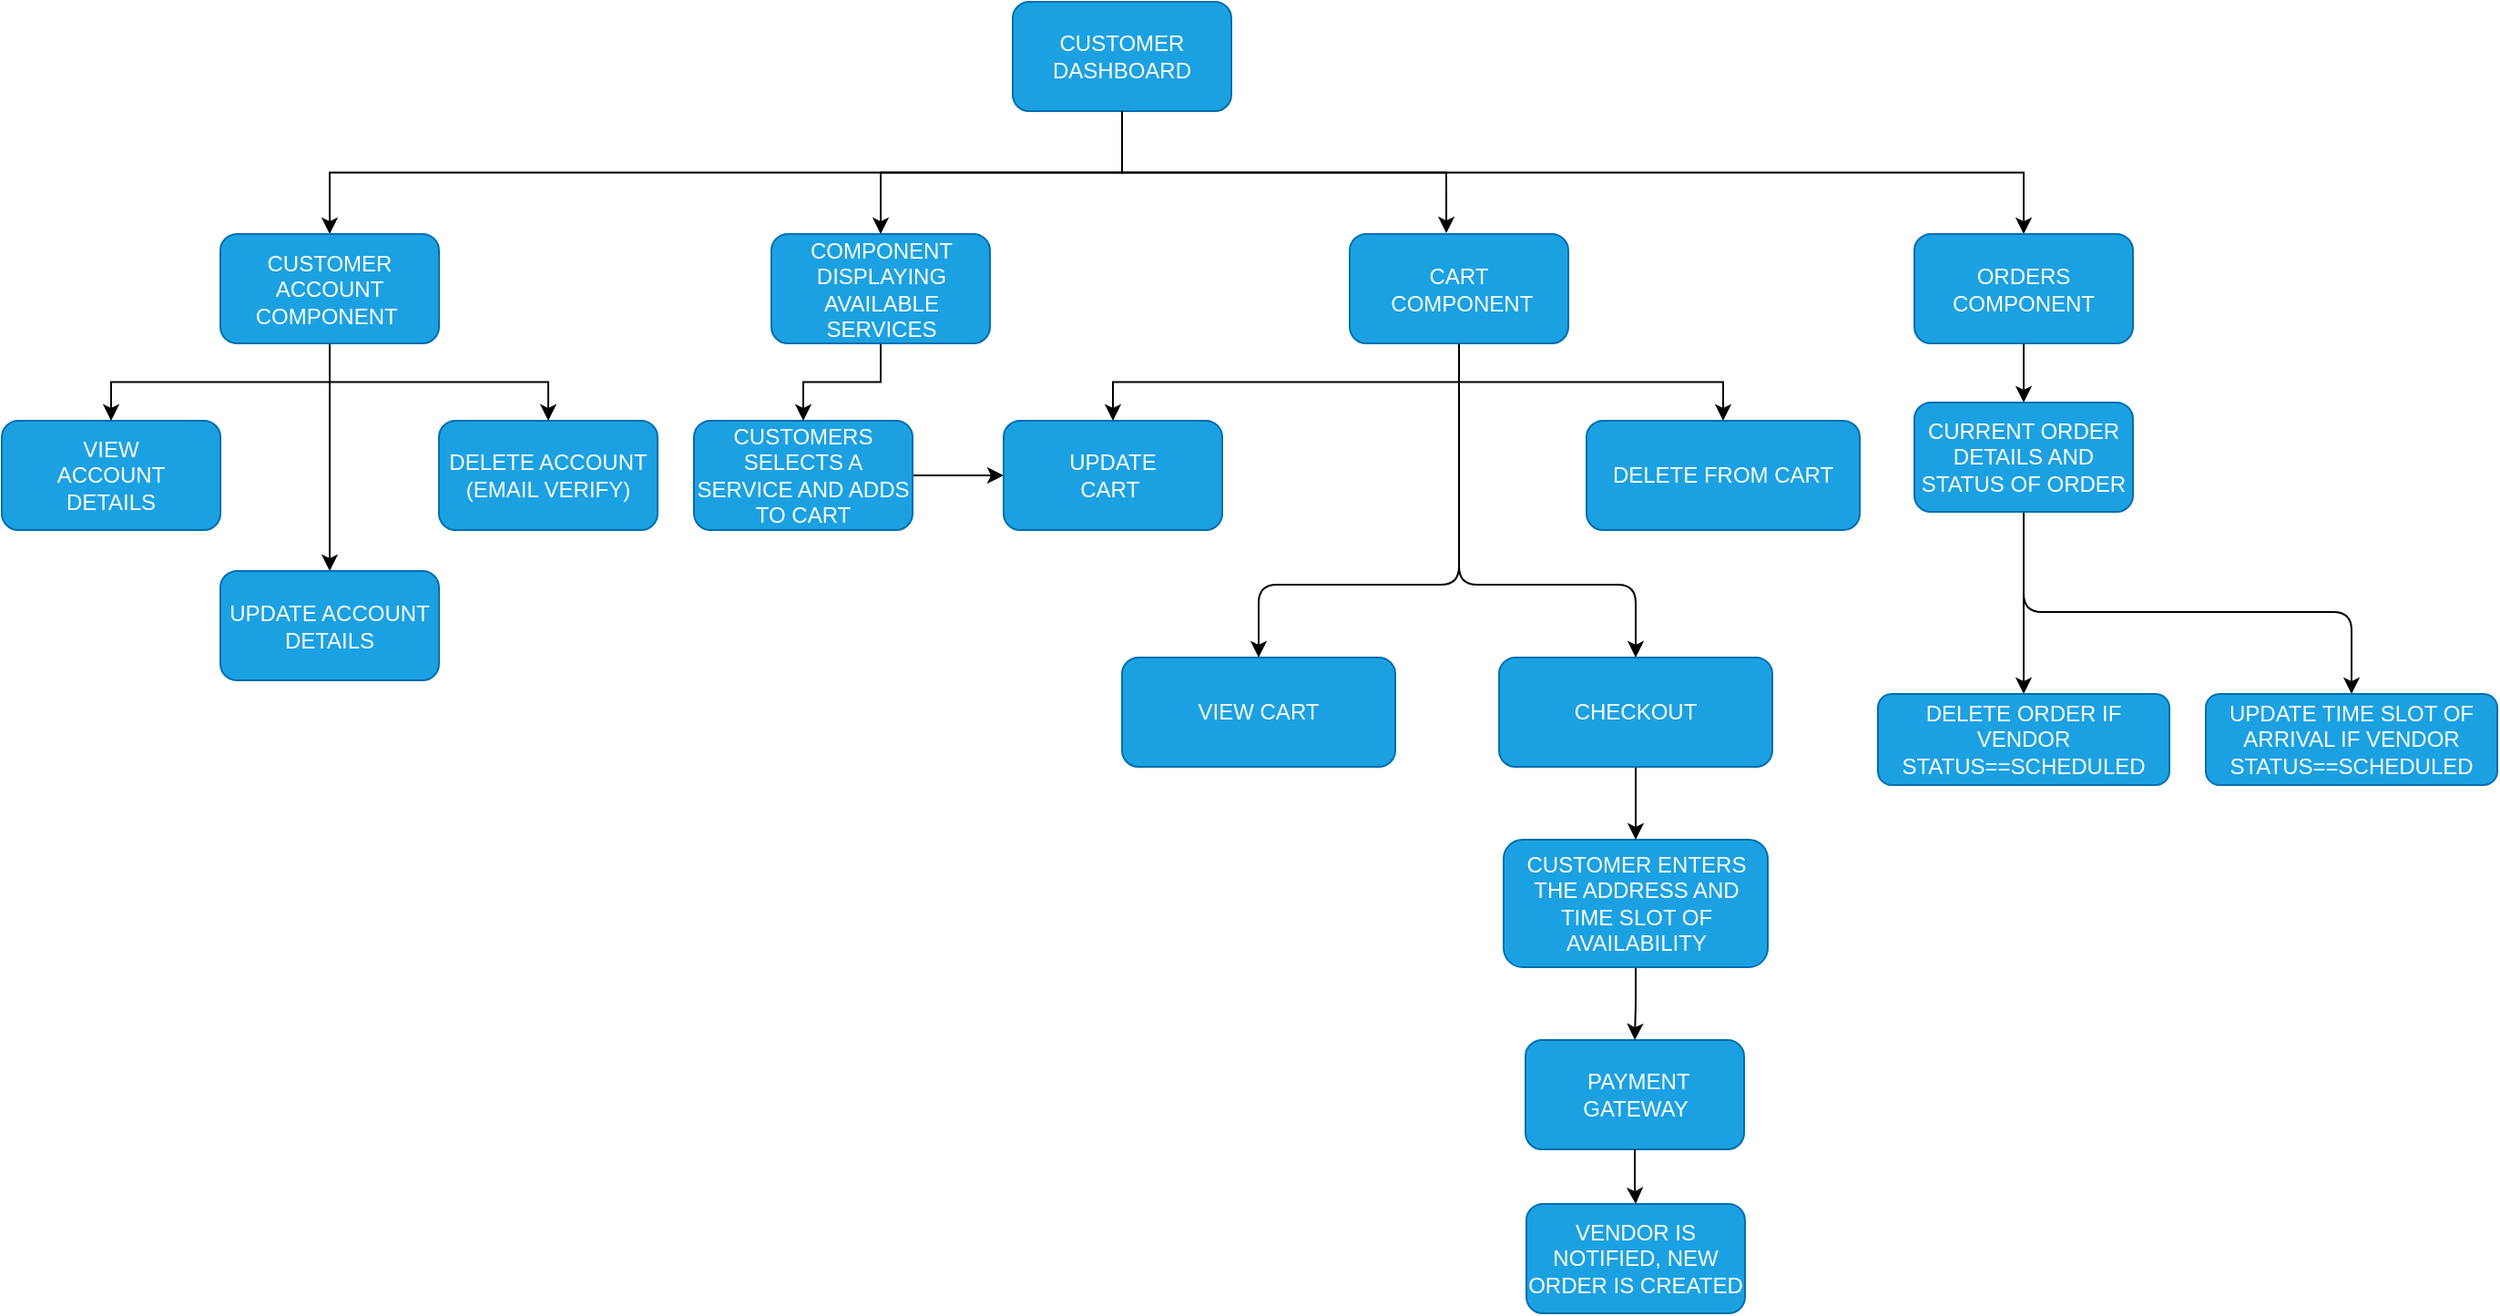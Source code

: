 <mxfile>
    <diagram id="9wjAGID1pJ99lqujeDNS" name="Page-1">
        <mxGraphModel dx="1510" dy="545" grid="1" gridSize="10" guides="1" tooltips="1" connect="1" arrows="1" fold="1" page="1" pageScale="1" pageWidth="850" pageHeight="1100" math="0" shadow="0">
            <root>
                <mxCell id="0"/>
                <mxCell id="1" parent="0"/>
                <mxCell id="6" style="edgeStyle=orthogonalEdgeStyle;rounded=0;orthogonalLoop=1;jettySize=auto;html=1;exitX=0.5;exitY=1;exitDx=0;exitDy=0;" edge="1" parent="1" source="7" target="16">
                    <mxGeometry relative="1" as="geometry"/>
                </mxCell>
                <mxCell id="7" value="CUSTOMER DASHBOARD" style="whiteSpace=wrap;html=1;fillColor=#1ba1e2;strokeColor=#006EAF;fontColor=#ffffff;rounded=1;" vertex="1" parent="1">
                    <mxGeometry x="365" y="40" width="120" height="60" as="geometry"/>
                </mxCell>
                <mxCell id="8" style="edgeStyle=orthogonalEdgeStyle;rounded=0;orthogonalLoop=1;jettySize=auto;html=1;exitX=0.5;exitY=1;exitDx=0;exitDy=0;entryX=0.442;entryY=-0.008;entryDx=0;entryDy=0;entryPerimeter=0;" edge="1" parent="1" source="7" target="32">
                    <mxGeometry relative="1" as="geometry"/>
                </mxCell>
                <mxCell id="9" style="edgeStyle=orthogonalEdgeStyle;rounded=0;orthogonalLoop=1;jettySize=auto;html=1;exitX=0.5;exitY=1;exitDx=0;exitDy=0;entryX=0.5;entryY=0;entryDx=0;entryDy=0;" edge="1" parent="1" source="7" target="18">
                    <mxGeometry relative="1" as="geometry"/>
                </mxCell>
                <mxCell id="11" style="edgeStyle=orthogonalEdgeStyle;rounded=0;orthogonalLoop=1;jettySize=auto;html=1;exitX=1;exitY=0.5;exitDx=0;exitDy=0;entryX=0;entryY=0.5;entryDx=0;entryDy=0;" edge="1" parent="1" source="12" target="36">
                    <mxGeometry relative="1" as="geometry"/>
                </mxCell>
                <mxCell id="12" value="CUSTOMERS SELECTS A SERVICE AND ADDS TO CART" style="whiteSpace=wrap;html=1;fillColor=#1ba1e2;strokeColor=#006EAF;fontColor=#ffffff;rounded=1;" vertex="1" parent="1">
                    <mxGeometry x="190" y="270" width="120" height="60" as="geometry"/>
                </mxCell>
                <mxCell id="13" style="edgeStyle=orthogonalEdgeStyle;rounded=0;orthogonalLoop=1;jettySize=auto;html=1;exitX=0.5;exitY=1;exitDx=0;exitDy=0;entryX=0.5;entryY=0;entryDx=0;entryDy=0;" edge="1" parent="1" source="16" target="26">
                    <mxGeometry relative="1" as="geometry"/>
                </mxCell>
                <mxCell id="14" style="edgeStyle=orthogonalEdgeStyle;rounded=0;orthogonalLoop=1;jettySize=auto;html=1;exitX=0.5;exitY=1;exitDx=0;exitDy=0;entryX=0.5;entryY=0;entryDx=0;entryDy=0;" edge="1" parent="1" source="16" target="27">
                    <mxGeometry relative="1" as="geometry"/>
                </mxCell>
                <mxCell id="15" style="edgeStyle=orthogonalEdgeStyle;rounded=0;orthogonalLoop=1;jettySize=auto;html=1;exitX=0.5;exitY=1;exitDx=0;exitDy=0;entryX=0.5;entryY=0;entryDx=0;entryDy=0;" edge="1" parent="1" source="16" target="40">
                    <mxGeometry relative="1" as="geometry"/>
                </mxCell>
                <mxCell id="16" value="CUSTOMER&lt;br&gt;ACCOUNT&lt;br&gt;COMPONENT&amp;nbsp;" style="whiteSpace=wrap;html=1;fillColor=#1ba1e2;strokeColor=#006EAF;fontColor=#ffffff;rounded=1;" vertex="1" parent="1">
                    <mxGeometry x="-70" y="167.5" width="120" height="60" as="geometry"/>
                </mxCell>
                <mxCell id="17" style="edgeStyle=orthogonalEdgeStyle;rounded=0;orthogonalLoop=1;jettySize=auto;html=1;exitX=0.5;exitY=1;exitDx=0;exitDy=0;entryX=0.5;entryY=0;entryDx=0;entryDy=0;" edge="1" parent="1" source="18" target="22">
                    <mxGeometry relative="1" as="geometry"/>
                </mxCell>
                <mxCell id="18" value="ORDERS&lt;br&gt;COMPONENT" style="whiteSpace=wrap;html=1;fillColor=#1ba1e2;strokeColor=#006EAF;fontColor=#ffffff;rounded=1;" vertex="1" parent="1">
                    <mxGeometry x="860" y="167.5" width="120" height="60" as="geometry"/>
                </mxCell>
                <mxCell id="21" value="" style="edgeStyle=orthogonalEdgeStyle;rounded=0;orthogonalLoop=1;jettySize=auto;html=1;" edge="1" parent="1" source="22" target="39">
                    <mxGeometry relative="1" as="geometry"/>
                </mxCell>
                <mxCell id="42" style="edgeStyle=none;html=1;exitX=0.5;exitY=1;exitDx=0;exitDy=0;entryX=0.5;entryY=0;entryDx=0;entryDy=0;" edge="1" parent="1" source="22" target="41">
                    <mxGeometry relative="1" as="geometry">
                        <Array as="points">
                            <mxPoint x="920" y="375"/>
                            <mxPoint x="1100" y="375"/>
                        </Array>
                    </mxGeometry>
                </mxCell>
                <mxCell id="22" value="CURRENT ORDER DETAILS AND STATUS OF ORDER" style="whiteSpace=wrap;html=1;fillColor=#1ba1e2;strokeColor=#006EAF;fontColor=#ffffff;rounded=1;" vertex="1" parent="1">
                    <mxGeometry x="860" y="260" width="120" height="60" as="geometry"/>
                </mxCell>
                <mxCell id="26" value="VIEW &lt;br&gt;ACCOUNT &lt;br&gt;DETAILS" style="whiteSpace=wrap;html=1;fillColor=#1ba1e2;strokeColor=#006EAF;fontColor=#ffffff;rounded=1;" vertex="1" parent="1">
                    <mxGeometry x="-190" y="270" width="120" height="60" as="geometry"/>
                </mxCell>
                <mxCell id="27" value="UPDATE ACCOUNT DETAILS" style="whiteSpace=wrap;html=1;fillColor=#1ba1e2;strokeColor=#006EAF;fontColor=#ffffff;rounded=1;" vertex="1" parent="1">
                    <mxGeometry x="-70" y="352.5" width="120" height="60" as="geometry"/>
                </mxCell>
                <mxCell id="28" style="edgeStyle=orthogonalEdgeStyle;rounded=0;orthogonalLoop=1;jettySize=auto;html=1;exitX=0.5;exitY=1;exitDx=0;exitDy=0;entryX=0.5;entryY=0;entryDx=0;entryDy=0;" edge="1" parent="1" source="32" target="36">
                    <mxGeometry relative="1" as="geometry"/>
                </mxCell>
                <mxCell id="29" style="edgeStyle=orthogonalEdgeStyle;rounded=0;orthogonalLoop=1;jettySize=auto;html=1;exitX=0.5;exitY=1;exitDx=0;exitDy=0;entryX=0.5;entryY=0;entryDx=0;entryDy=0;" edge="1" parent="1" source="32" target="37">
                    <mxGeometry relative="1" as="geometry"/>
                </mxCell>
                <mxCell id="49" style="edgeStyle=none;html=1;exitX=0.5;exitY=1;exitDx=0;exitDy=0;entryX=0.5;entryY=0;entryDx=0;entryDy=0;" edge="1" parent="1" source="32" target="48">
                    <mxGeometry relative="1" as="geometry">
                        <Array as="points">
                            <mxPoint x="610" y="310"/>
                            <mxPoint x="610" y="360"/>
                            <mxPoint x="707" y="360"/>
                        </Array>
                    </mxGeometry>
                </mxCell>
                <mxCell id="50" style="edgeStyle=none;html=1;exitX=0.5;exitY=1;exitDx=0;exitDy=0;entryX=0.5;entryY=0;entryDx=0;entryDy=0;" edge="1" parent="1" source="32" target="38">
                    <mxGeometry relative="1" as="geometry">
                        <Array as="points">
                            <mxPoint x="610" y="290"/>
                            <mxPoint x="610" y="360"/>
                            <mxPoint x="500" y="360"/>
                        </Array>
                    </mxGeometry>
                </mxCell>
                <mxCell id="32" value="CART&lt;br&gt;&amp;nbsp;COMPONENT" style="whiteSpace=wrap;html=1;fillColor=#1ba1e2;strokeColor=#006EAF;fontColor=#ffffff;rounded=1;" vertex="1" parent="1">
                    <mxGeometry x="550" y="167.5" width="120" height="60" as="geometry"/>
                </mxCell>
                <mxCell id="33" style="edgeStyle=orthogonalEdgeStyle;rounded=0;orthogonalLoop=1;jettySize=auto;html=1;exitX=0.5;exitY=1;exitDx=0;exitDy=0;" edge="1" parent="1" source="34" target="12">
                    <mxGeometry relative="1" as="geometry"/>
                </mxCell>
                <mxCell id="34" value="COMPONENT DISPLAYING AVAILABLE SERVICES" style="whiteSpace=wrap;html=1;fillColor=#1ba1e2;strokeColor=#006EAF;fontColor=#ffffff;rounded=1;" vertex="1" parent="1">
                    <mxGeometry x="232.5" y="167.5" width="120" height="60" as="geometry"/>
                </mxCell>
                <mxCell id="35" style="edgeStyle=orthogonalEdgeStyle;rounded=0;orthogonalLoop=1;jettySize=auto;html=1;exitX=0.5;exitY=1;exitDx=0;exitDy=0;entryX=0.5;entryY=0;entryDx=0;entryDy=0;" edge="1" parent="1" source="7" target="34">
                    <mxGeometry relative="1" as="geometry"/>
                </mxCell>
                <mxCell id="36" value="UPDATE &lt;br&gt;CART&amp;nbsp;" style="whiteSpace=wrap;html=1;fillColor=#1ba1e2;strokeColor=#006EAF;fontColor=#ffffff;rounded=1;" vertex="1" parent="1">
                    <mxGeometry x="360" y="270" width="120" height="60" as="geometry"/>
                </mxCell>
                <mxCell id="37" value="DELETE FROM CART" style="whiteSpace=wrap;html=1;fillColor=#1ba1e2;strokeColor=#006EAF;fontColor=#ffffff;rounded=1;" vertex="1" parent="1">
                    <mxGeometry x="680" y="270" width="150" height="60" as="geometry"/>
                </mxCell>
                <mxCell id="38" value="VIEW CART" style="whiteSpace=wrap;html=1;fillColor=#1ba1e2;strokeColor=#006EAF;fontColor=#ffffff;rounded=1;" vertex="1" parent="1">
                    <mxGeometry x="425" y="400" width="150" height="60" as="geometry"/>
                </mxCell>
                <mxCell id="39" value="DELETE ORDER IF VENDOR STATUS==SCHEDULED" style="whiteSpace=wrap;html=1;fillColor=#1ba1e2;strokeColor=#006EAF;fontColor=#ffffff;rounded=1;" vertex="1" parent="1">
                    <mxGeometry x="840" y="420" width="160" height="50" as="geometry"/>
                </mxCell>
                <mxCell id="40" value="DELETE ACCOUNT (EMAIL VERIFY)" style="whiteSpace=wrap;html=1;fillColor=#1ba1e2;strokeColor=#006EAF;fontColor=#ffffff;rounded=1;" vertex="1" parent="1">
                    <mxGeometry x="50" y="270" width="120" height="60" as="geometry"/>
                </mxCell>
                <mxCell id="41" value="UPDATE TIME SLOT OF ARRIVAL IF VENDOR STATUS==SCHEDULED" style="whiteSpace=wrap;html=1;fillColor=#1ba1e2;strokeColor=#006EAF;fontColor=#ffffff;rounded=1;" vertex="1" parent="1">
                    <mxGeometry x="1020" y="420" width="160" height="50" as="geometry"/>
                </mxCell>
                <mxCell id="43" value="" style="edgeStyle=orthogonalEdgeStyle;rounded=0;orthogonalLoop=1;jettySize=auto;html=1;" edge="1" parent="1" source="44" target="46">
                    <mxGeometry relative="1" as="geometry"/>
                </mxCell>
                <mxCell id="44" value="CUSTOMER ENTERS THE ADDRESS AND TIME SLOT OF AVAILABILITY" style="whiteSpace=wrap;html=1;fillColor=#1ba1e2;strokeColor=#006EAF;fontColor=#ffffff;rounded=1;" vertex="1" parent="1">
                    <mxGeometry x="634.5" y="500" width="145" height="70" as="geometry"/>
                </mxCell>
                <mxCell id="45" value="VENDOR IS NOTIFIED, NEW ORDER IS CREATED" style="whiteSpace=wrap;html=1;fillColor=#1ba1e2;strokeColor=#006EAF;fontColor=#ffffff;rounded=1;" vertex="1" parent="1">
                    <mxGeometry x="647" y="700" width="120" height="60" as="geometry"/>
                </mxCell>
                <mxCell id="46" value="&amp;nbsp;PAYMENT GATEWAY" style="whiteSpace=wrap;html=1;fillColor=#1ba1e2;strokeColor=#006EAF;fontColor=#ffffff;rounded=1;" vertex="1" parent="1">
                    <mxGeometry x="646.5" y="610" width="120" height="60" as="geometry"/>
                </mxCell>
                <mxCell id="47" value="" style="edgeStyle=orthogonalEdgeStyle;rounded=0;orthogonalLoop=1;jettySize=auto;html=1;" edge="1" parent="1" source="46" target="45">
                    <mxGeometry relative="1" as="geometry"/>
                </mxCell>
                <mxCell id="51" style="edgeStyle=none;html=1;exitX=0.5;exitY=1;exitDx=0;exitDy=0;entryX=0.5;entryY=0;entryDx=0;entryDy=0;" edge="1" parent="1" source="48" target="44">
                    <mxGeometry relative="1" as="geometry"/>
                </mxCell>
                <mxCell id="48" value="CHECKOUT" style="whiteSpace=wrap;html=1;fillColor=#1ba1e2;strokeColor=#006EAF;fontColor=#ffffff;rounded=1;" vertex="1" parent="1">
                    <mxGeometry x="632" y="400" width="150" height="60" as="geometry"/>
                </mxCell>
            </root>
        </mxGraphModel>
    </diagram>
</mxfile>